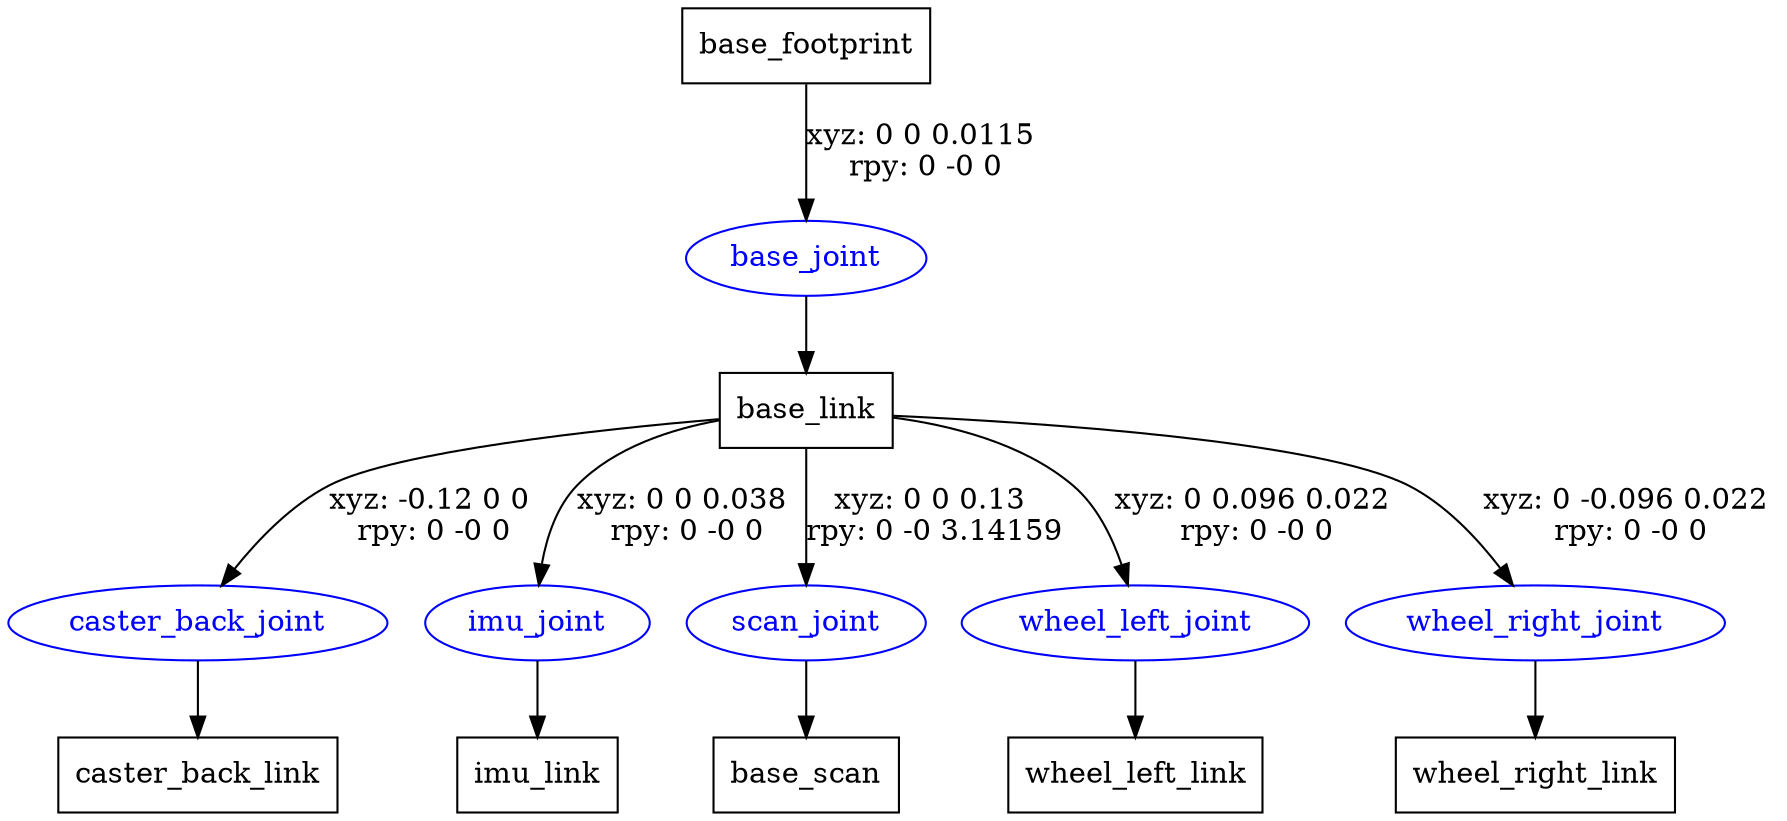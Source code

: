 digraph G {
node [shape=box];
"base_footprint" [label="base_footprint"];
"base_link" [label="base_link"];
"caster_back_link" [label="caster_back_link"];
"imu_link" [label="imu_link"];
"base_scan" [label="base_scan"];
"wheel_left_link" [label="wheel_left_link"];
"wheel_right_link" [label="wheel_right_link"];
node [shape=ellipse, color=blue, fontcolor=blue];
"base_footprint" -> "base_joint" [label="xyz: 0 0 0.0115 \nrpy: 0 -0 0"]
"base_joint" -> "base_link"
"base_link" -> "caster_back_joint" [label="xyz: -0.12 0 0 \nrpy: 0 -0 0"]
"caster_back_joint" -> "caster_back_link"
"base_link" -> "imu_joint" [label="xyz: 0 0 0.038 \nrpy: 0 -0 0"]
"imu_joint" -> "imu_link"
"base_link" -> "scan_joint" [label="xyz: 0 0 0.13 \nrpy: 0 -0 3.14159"]
"scan_joint" -> "base_scan"
"base_link" -> "wheel_left_joint" [label="xyz: 0 0.096 0.022 \nrpy: 0 -0 0"]
"wheel_left_joint" -> "wheel_left_link"
"base_link" -> "wheel_right_joint" [label="xyz: 0 -0.096 0.022 \nrpy: 0 -0 0"]
"wheel_right_joint" -> "wheel_right_link"
}
